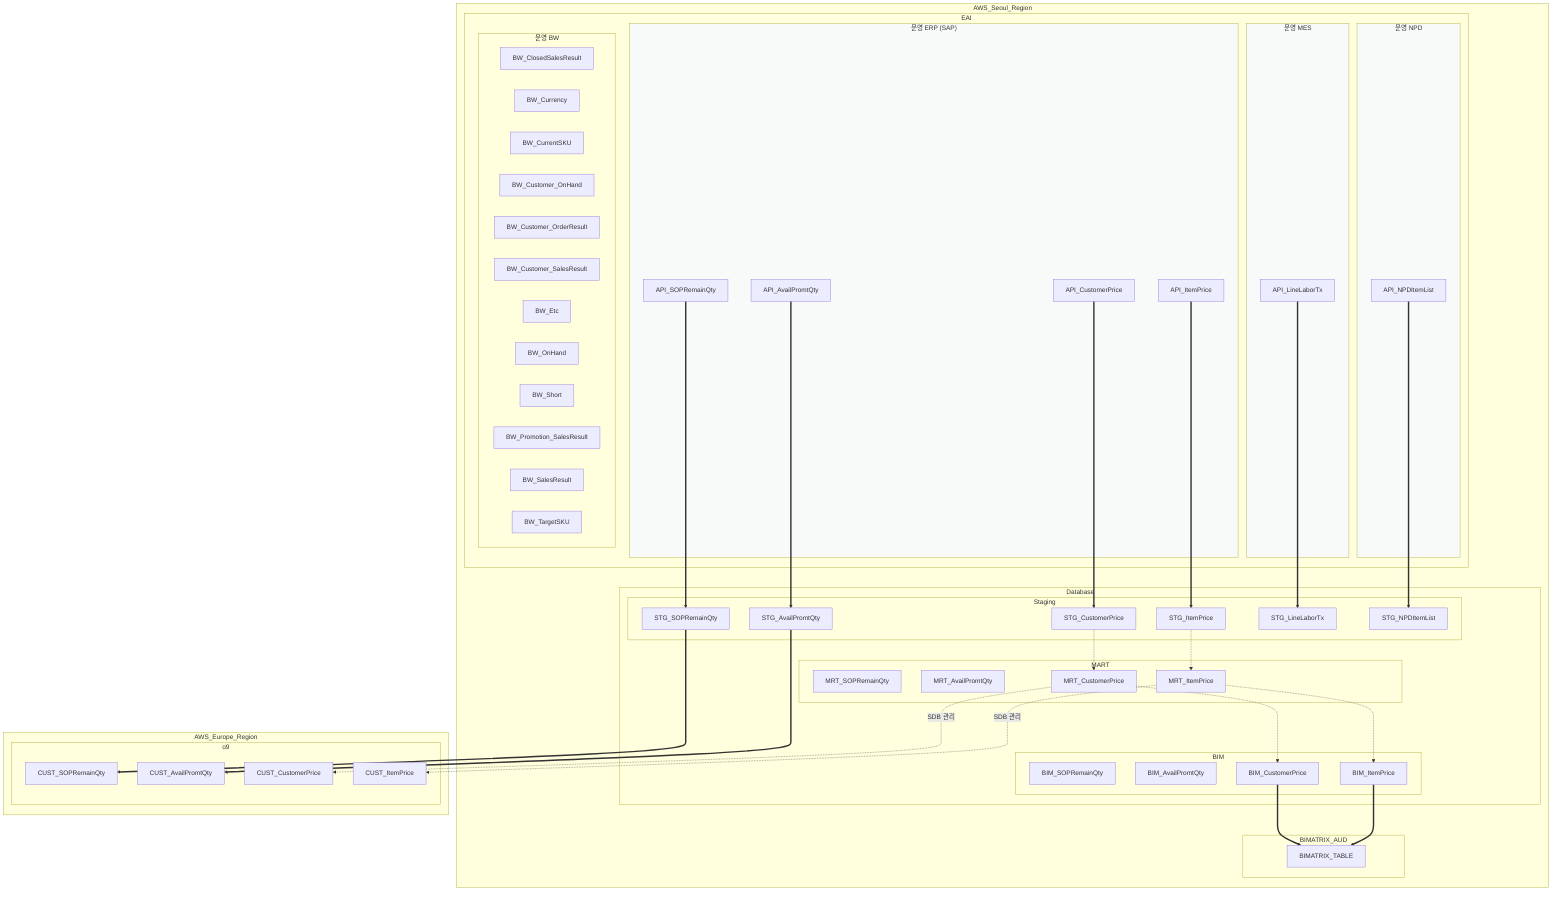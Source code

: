 graph TD
 
  %% 다이어그램
  subgraph subGraph6 ["AWS_Seoul_Region"]
    subgraph EAI ["EAI"]
      subgraph SAP ["운영 ERP (SAP)"]
        APICP37["API_SOPRemainQty"]
        APICP11["API_AvailPromtQty"]
        APICP35["API_CustomerPrice"]
        APICP10["API_ItemPrice"]
      end
      subgraph MES ["운영 MES"]
        MESSP12["API_LineLaborTx"]
      end
      subgraph NPD ["운영 NPD"]
        NPDCP25["API_NPDItemList"]
      end
      subgraph BW_ ["운영 BW"]
        BW_CP51["BW_ClosedSalesResult"]
        BW_CP42["BW_Currency"]
        BW_CP23["BW_CurrentSKU"]
        BW_CP49["BW_Customer_OnHand"]
        BW_CP48["BW_Customer_OrderResult"]
        BW_CP22["BW_Customer_SalesResult"]
        BW_CP19["BW_Etc"]
        BW_CP12["BW_OnHand"]
        BW_CP20["BW_Short"]
        BW_CP50["BW_Promotion_SalesResult"]
        BW_CP21["BW_SalesResult"]
        BW_CP39["BW_TargetSKU"]
      end
    end
    subgraph Database ["Database"]
      direction LR
      subgraph Schema_Staging["Staging"]
      direction TB
        STGCP37["STG_SOPRemainQty"]
        STGCP11["STG_AvailPromtQty"]
        STGCP35["STG_CustomerPrice"]
        STGCP10["STG_ItemPrice"]
        STGSP12["STG_LineLaborTx"]
        STGCP25["STG_NPDItemList"]

      end
      subgraph Schema_MART ["MART"]
      direction TB
        MRTCP37["MRT_SOPRemainQty"]
        MRTCP11["MRT_AvailPromtQty"]
        MRTCP35["MRT_CustomerPrice"]
        MRTCP10["MRT_ItemPrice"]
      end
      subgraph Schema_BIM ["BIM"]
      direction TB
        BIMCP37["BIM_SOPRemainQty"]
        BIMCP11["BIM_AvailPromtQty"]
        BIMCP35["BIM_CustomerPrice"]
        BIMCP10["BIM_ItemPrice"]
      end
    end
    subgraph BIM_AUD ["BIMATRIX_AUD"]
      BIM00["BIMATRIX_TABLE"]
    end
  end

  subgraph subGraph8 ["AWS_Europe_Region"]
    direction TB
    subgraph o9 ["o9"]
      CSTCP37["CUST_SOPRemainQty"]
      CSTCP11["CUST_AvailPromtQty"]
      CSTCP35["CUST_CustomerPrice"]
      CSTCP10["CUST_ItemPrice"]
    end
  end

  %% 스타일 0
  APICP37 ==> STGCP37
  APICP11 ==> STGCP11
  APICP35 ==> STGCP35 
  APICP10 ==> STGCP10
  MESSP12 ==> STGSP12
  NPDCP25 ==> STGCP25
  BIMCP35 ==> BIM00
  BIMCP10 ==> BIM00
  STGCP37 ==> CSTCP37
  STGCP11 ==> CSTCP11

  %% 스타일 1
  MRTCP35 -. "SDB 관리" .-> CSTCP35
  MRTCP10 -. "SDB 관리" .-> CSTCP10

  %% 스타일 2
  STGCP35 -.-> MRTCP35 -.-> BIMCP35
  STGCP10 -.-> MRTCP10 -.-> BIMCP10


  style SAP fill:#F8F9F9
  style MES fill:#F8F9F9
  style NPD fill:#F8F9F9